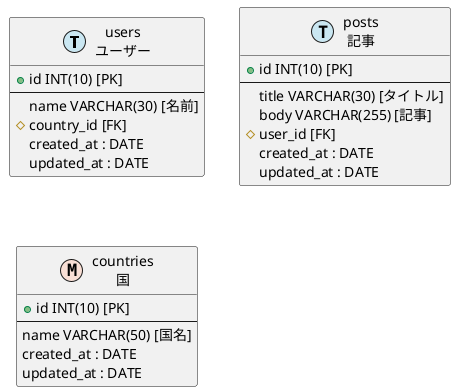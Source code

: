 @startuml table
!define TRANSACTION CAE7F2
!define MASTER F9DFD5

entity users as "users\nユーザー" <<T,TRANSACTION>> {
  + id INT(10) [PK]
  --
  name VARCHAR(30) [名前]
  # country_id [FK]
  created_at : DATE
  updated_at : DATE
}


entity posts as "posts\n記事" <<T,TRANSACTION>> {
  + id INT(10) [PK]
  --
  title VARCHAR(30) [タイトル]
  body VARCHAR(255) [記事]
  # user_id [FK]
  created_at : DATE
  updated_at : DATE
}


entity countries as "countries\n国" <<M,MASTER>> {
  + id INT(10) [PK]
  --
  name VARCHAR(50) [国名]
  created_at : DATE
  updated_at : DATE
}

@enduml
